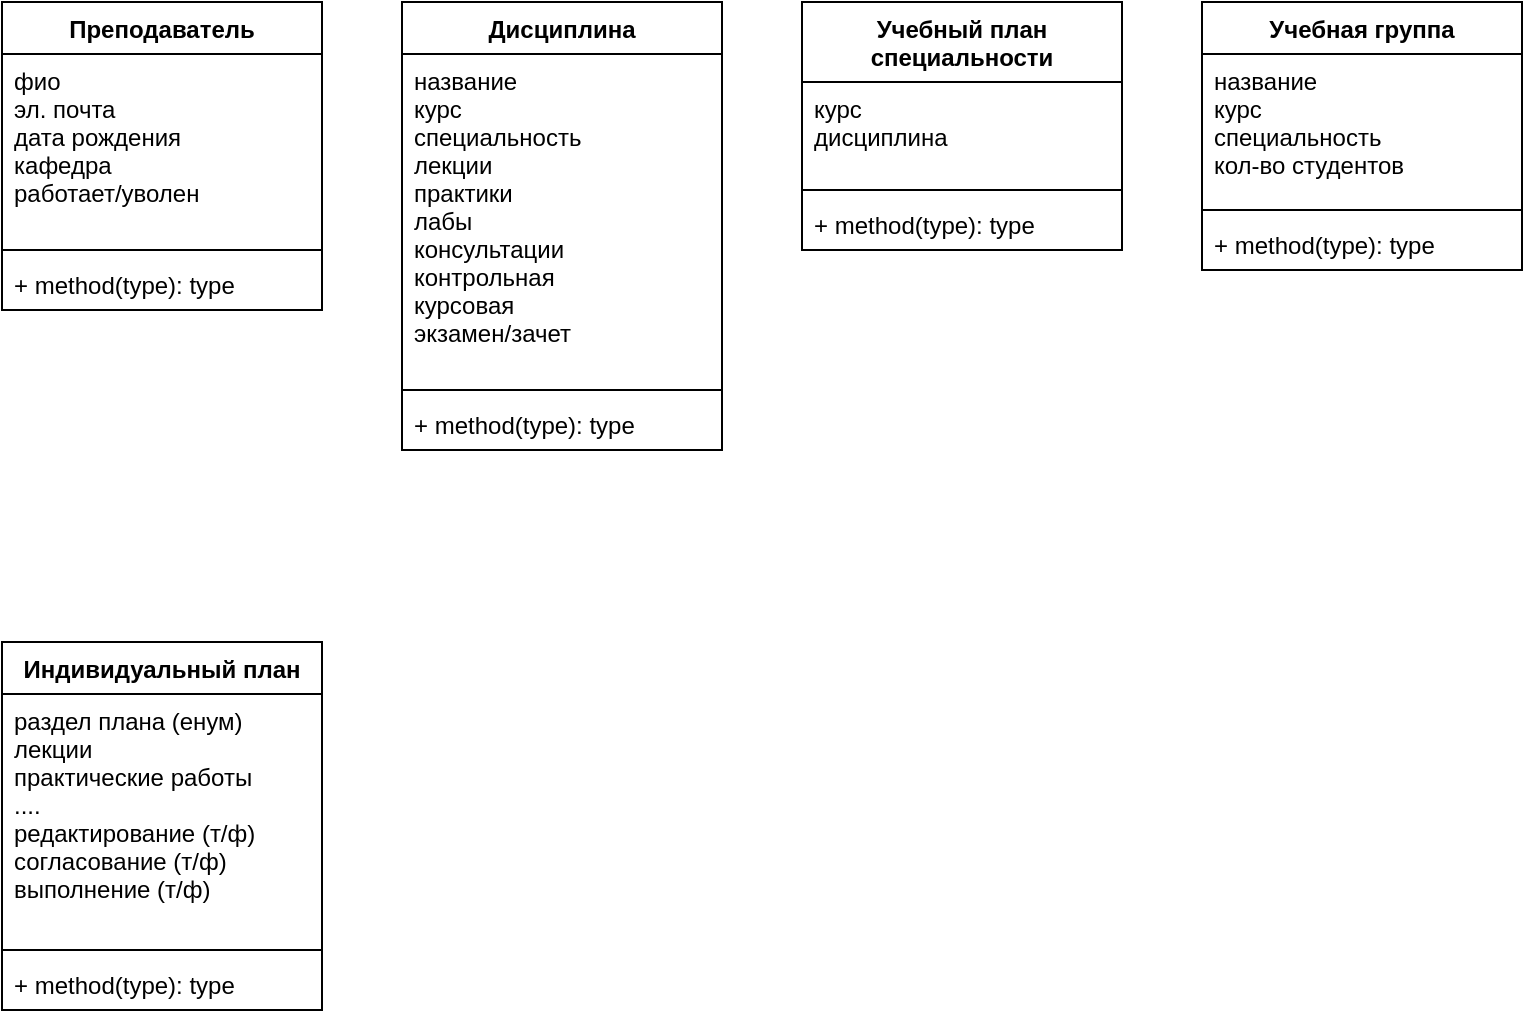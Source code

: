 <mxfile version="15.5.9" type="github"><diagram id="TuTr-VG9Fme6CRncaAcH" name="Page-1"><mxGraphModel dx="1422" dy="765" grid="1" gridSize="10" guides="1" tooltips="1" connect="1" arrows="1" fold="1" page="1" pageScale="1" pageWidth="827" pageHeight="1169" math="0" shadow="0"><root><mxCell id="0"/><mxCell id="1" parent="0"/><mxCell id="93Tg-Hv8qJcfeICDvZFB-2" value="Преподаватель" style="swimlane;fontStyle=1;align=center;verticalAlign=top;childLayout=stackLayout;horizontal=1;startSize=26;horizontalStack=0;resizeParent=1;resizeParentMax=0;resizeLast=0;collapsible=1;marginBottom=0;" vertex="1" parent="1"><mxGeometry x="40" y="40" width="160" height="154" as="geometry"/></mxCell><mxCell id="93Tg-Hv8qJcfeICDvZFB-3" value="фио&#10;эл. почта&#10;дата рождения&#10;кафедра&#10;работает/уволен&#10;" style="text;strokeColor=none;fillColor=none;align=left;verticalAlign=top;spacingLeft=4;spacingRight=4;overflow=hidden;rotatable=0;points=[[0,0.5],[1,0.5]];portConstraint=eastwest;" vertex="1" parent="93Tg-Hv8qJcfeICDvZFB-2"><mxGeometry y="26" width="160" height="94" as="geometry"/></mxCell><mxCell id="93Tg-Hv8qJcfeICDvZFB-4" value="" style="line;strokeWidth=1;fillColor=none;align=left;verticalAlign=middle;spacingTop=-1;spacingLeft=3;spacingRight=3;rotatable=0;labelPosition=right;points=[];portConstraint=eastwest;" vertex="1" parent="93Tg-Hv8qJcfeICDvZFB-2"><mxGeometry y="120" width="160" height="8" as="geometry"/></mxCell><mxCell id="93Tg-Hv8qJcfeICDvZFB-5" value="+ method(type): type" style="text;strokeColor=none;fillColor=none;align=left;verticalAlign=top;spacingLeft=4;spacingRight=4;overflow=hidden;rotatable=0;points=[[0,0.5],[1,0.5]];portConstraint=eastwest;" vertex="1" parent="93Tg-Hv8qJcfeICDvZFB-2"><mxGeometry y="128" width="160" height="26" as="geometry"/></mxCell><mxCell id="93Tg-Hv8qJcfeICDvZFB-6" value="Дисциплина" style="swimlane;fontStyle=1;align=center;verticalAlign=top;childLayout=stackLayout;horizontal=1;startSize=26;horizontalStack=0;resizeParent=1;resizeParentMax=0;resizeLast=0;collapsible=1;marginBottom=0;" vertex="1" parent="1"><mxGeometry x="240" y="40" width="160" height="224" as="geometry"/></mxCell><mxCell id="93Tg-Hv8qJcfeICDvZFB-7" value="название&#10;курс&#10;специальность&#10;лекции&#10;практики&#10;лабы&#10;консультации&#10;контрольная&#10;курсовая&#10;экзамен/зачет" style="text;strokeColor=none;fillColor=none;align=left;verticalAlign=top;spacingLeft=4;spacingRight=4;overflow=hidden;rotatable=0;points=[[0,0.5],[1,0.5]];portConstraint=eastwest;" vertex="1" parent="93Tg-Hv8qJcfeICDvZFB-6"><mxGeometry y="26" width="160" height="164" as="geometry"/></mxCell><mxCell id="93Tg-Hv8qJcfeICDvZFB-8" value="" style="line;strokeWidth=1;fillColor=none;align=left;verticalAlign=middle;spacingTop=-1;spacingLeft=3;spacingRight=3;rotatable=0;labelPosition=right;points=[];portConstraint=eastwest;" vertex="1" parent="93Tg-Hv8qJcfeICDvZFB-6"><mxGeometry y="190" width="160" height="8" as="geometry"/></mxCell><mxCell id="93Tg-Hv8qJcfeICDvZFB-9" value="+ method(type): type" style="text;strokeColor=none;fillColor=none;align=left;verticalAlign=top;spacingLeft=4;spacingRight=4;overflow=hidden;rotatable=0;points=[[0,0.5],[1,0.5]];portConstraint=eastwest;" vertex="1" parent="93Tg-Hv8qJcfeICDvZFB-6"><mxGeometry y="198" width="160" height="26" as="geometry"/></mxCell><mxCell id="93Tg-Hv8qJcfeICDvZFB-10" value="Учебная группа" style="swimlane;fontStyle=1;align=center;verticalAlign=top;childLayout=stackLayout;horizontal=1;startSize=26;horizontalStack=0;resizeParent=1;resizeParentMax=0;resizeLast=0;collapsible=1;marginBottom=0;" vertex="1" parent="1"><mxGeometry x="640" y="40" width="160" height="134" as="geometry"/></mxCell><mxCell id="93Tg-Hv8qJcfeICDvZFB-11" value="название&#10;курс&#10;специальность&#10;кол-во студентов" style="text;strokeColor=none;fillColor=none;align=left;verticalAlign=top;spacingLeft=4;spacingRight=4;overflow=hidden;rotatable=0;points=[[0,0.5],[1,0.5]];portConstraint=eastwest;" vertex="1" parent="93Tg-Hv8qJcfeICDvZFB-10"><mxGeometry y="26" width="160" height="74" as="geometry"/></mxCell><mxCell id="93Tg-Hv8qJcfeICDvZFB-12" value="" style="line;strokeWidth=1;fillColor=none;align=left;verticalAlign=middle;spacingTop=-1;spacingLeft=3;spacingRight=3;rotatable=0;labelPosition=right;points=[];portConstraint=eastwest;" vertex="1" parent="93Tg-Hv8qJcfeICDvZFB-10"><mxGeometry y="100" width="160" height="8" as="geometry"/></mxCell><mxCell id="93Tg-Hv8qJcfeICDvZFB-13" value="+ method(type): type" style="text;strokeColor=none;fillColor=none;align=left;verticalAlign=top;spacingLeft=4;spacingRight=4;overflow=hidden;rotatable=0;points=[[0,0.5],[1,0.5]];portConstraint=eastwest;" vertex="1" parent="93Tg-Hv8qJcfeICDvZFB-10"><mxGeometry y="108" width="160" height="26" as="geometry"/></mxCell><mxCell id="93Tg-Hv8qJcfeICDvZFB-14" value="Учебный план &#10;специальности" style="swimlane;fontStyle=1;align=center;verticalAlign=top;childLayout=stackLayout;horizontal=1;startSize=40;horizontalStack=0;resizeParent=1;resizeParentMax=0;resizeLast=0;collapsible=1;marginBottom=0;" vertex="1" parent="1"><mxGeometry x="440" y="40" width="160" height="124" as="geometry"/></mxCell><mxCell id="93Tg-Hv8qJcfeICDvZFB-15" value="курс&#10;дисциплина&#10;" style="text;strokeColor=none;fillColor=none;align=left;verticalAlign=top;spacingLeft=4;spacingRight=4;overflow=hidden;rotatable=0;points=[[0,0.5],[1,0.5]];portConstraint=eastwest;" vertex="1" parent="93Tg-Hv8qJcfeICDvZFB-14"><mxGeometry y="40" width="160" height="50" as="geometry"/></mxCell><mxCell id="93Tg-Hv8qJcfeICDvZFB-16" value="" style="line;strokeWidth=1;fillColor=none;align=left;verticalAlign=middle;spacingTop=-1;spacingLeft=3;spacingRight=3;rotatable=0;labelPosition=right;points=[];portConstraint=eastwest;" vertex="1" parent="93Tg-Hv8qJcfeICDvZFB-14"><mxGeometry y="90" width="160" height="8" as="geometry"/></mxCell><mxCell id="93Tg-Hv8qJcfeICDvZFB-17" value="+ method(type): type" style="text;strokeColor=none;fillColor=none;align=left;verticalAlign=top;spacingLeft=4;spacingRight=4;overflow=hidden;rotatable=0;points=[[0,0.5],[1,0.5]];portConstraint=eastwest;" vertex="1" parent="93Tg-Hv8qJcfeICDvZFB-14"><mxGeometry y="98" width="160" height="26" as="geometry"/></mxCell><mxCell id="93Tg-Hv8qJcfeICDvZFB-18" value="Индивидуальный план" style="swimlane;fontStyle=1;align=center;verticalAlign=top;childLayout=stackLayout;horizontal=1;startSize=26;horizontalStack=0;resizeParent=1;resizeParentMax=0;resizeLast=0;collapsible=1;marginBottom=0;" vertex="1" parent="1"><mxGeometry x="40" y="360" width="160" height="184" as="geometry"/></mxCell><mxCell id="93Tg-Hv8qJcfeICDvZFB-19" value="раздел плана (енум)&#10;лекции&#10;практические работы&#10;....&#10;редактирование (т/ф)&#10;согласование (т/ф)&#10;выполнение (т/ф)&#10;&#10;" style="text;strokeColor=none;fillColor=none;align=left;verticalAlign=top;spacingLeft=4;spacingRight=4;overflow=hidden;rotatable=0;points=[[0,0.5],[1,0.5]];portConstraint=eastwest;" vertex="1" parent="93Tg-Hv8qJcfeICDvZFB-18"><mxGeometry y="26" width="160" height="124" as="geometry"/></mxCell><mxCell id="93Tg-Hv8qJcfeICDvZFB-20" value="" style="line;strokeWidth=1;fillColor=none;align=left;verticalAlign=middle;spacingTop=-1;spacingLeft=3;spacingRight=3;rotatable=0;labelPosition=right;points=[];portConstraint=eastwest;" vertex="1" parent="93Tg-Hv8qJcfeICDvZFB-18"><mxGeometry y="150" width="160" height="8" as="geometry"/></mxCell><mxCell id="93Tg-Hv8qJcfeICDvZFB-21" value="+ method(type): type" style="text;strokeColor=none;fillColor=none;align=left;verticalAlign=top;spacingLeft=4;spacingRight=4;overflow=hidden;rotatable=0;points=[[0,0.5],[1,0.5]];portConstraint=eastwest;" vertex="1" parent="93Tg-Hv8qJcfeICDvZFB-18"><mxGeometry y="158" width="160" height="26" as="geometry"/></mxCell></root></mxGraphModel></diagram></mxfile>
